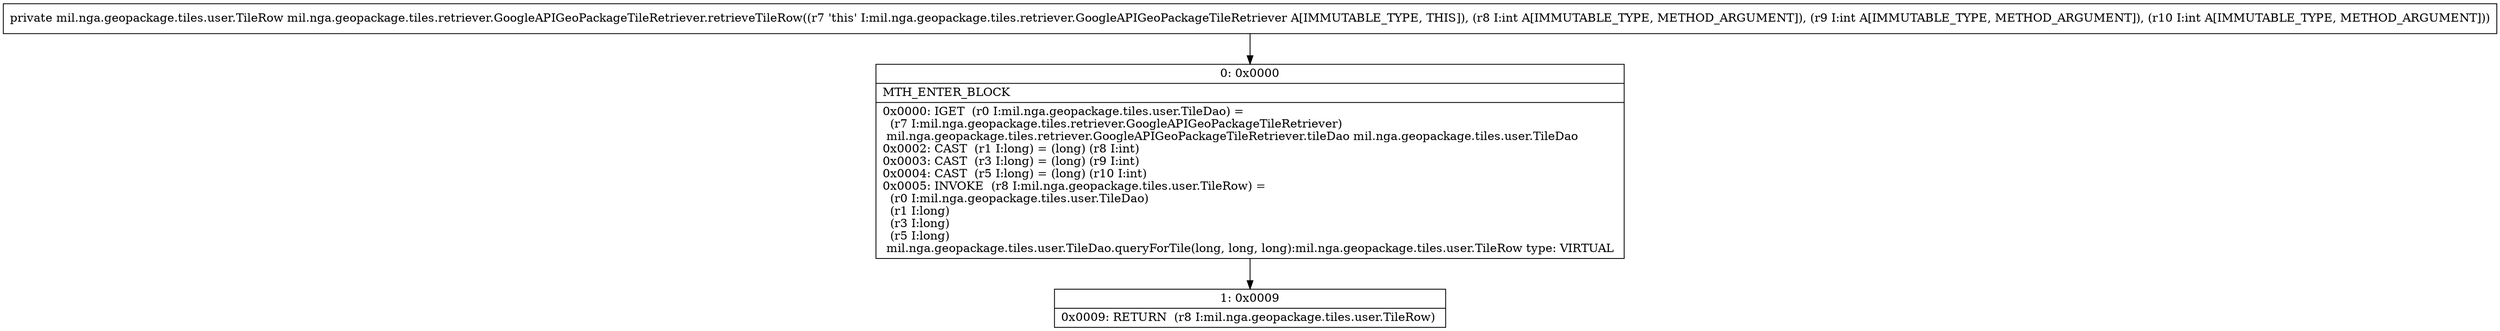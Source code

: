 digraph "CFG formil.nga.geopackage.tiles.retriever.GoogleAPIGeoPackageTileRetriever.retrieveTileRow(III)Lmil\/nga\/geopackage\/tiles\/user\/TileRow;" {
Node_0 [shape=record,label="{0\:\ 0x0000|MTH_ENTER_BLOCK\l|0x0000: IGET  (r0 I:mil.nga.geopackage.tiles.user.TileDao) = \l  (r7 I:mil.nga.geopackage.tiles.retriever.GoogleAPIGeoPackageTileRetriever)\l mil.nga.geopackage.tiles.retriever.GoogleAPIGeoPackageTileRetriever.tileDao mil.nga.geopackage.tiles.user.TileDao \l0x0002: CAST  (r1 I:long) = (long) (r8 I:int) \l0x0003: CAST  (r3 I:long) = (long) (r9 I:int) \l0x0004: CAST  (r5 I:long) = (long) (r10 I:int) \l0x0005: INVOKE  (r8 I:mil.nga.geopackage.tiles.user.TileRow) = \l  (r0 I:mil.nga.geopackage.tiles.user.TileDao)\l  (r1 I:long)\l  (r3 I:long)\l  (r5 I:long)\l mil.nga.geopackage.tiles.user.TileDao.queryForTile(long, long, long):mil.nga.geopackage.tiles.user.TileRow type: VIRTUAL \l}"];
Node_1 [shape=record,label="{1\:\ 0x0009|0x0009: RETURN  (r8 I:mil.nga.geopackage.tiles.user.TileRow) \l}"];
MethodNode[shape=record,label="{private mil.nga.geopackage.tiles.user.TileRow mil.nga.geopackage.tiles.retriever.GoogleAPIGeoPackageTileRetriever.retrieveTileRow((r7 'this' I:mil.nga.geopackage.tiles.retriever.GoogleAPIGeoPackageTileRetriever A[IMMUTABLE_TYPE, THIS]), (r8 I:int A[IMMUTABLE_TYPE, METHOD_ARGUMENT]), (r9 I:int A[IMMUTABLE_TYPE, METHOD_ARGUMENT]), (r10 I:int A[IMMUTABLE_TYPE, METHOD_ARGUMENT])) }"];
MethodNode -> Node_0;
Node_0 -> Node_1;
}

